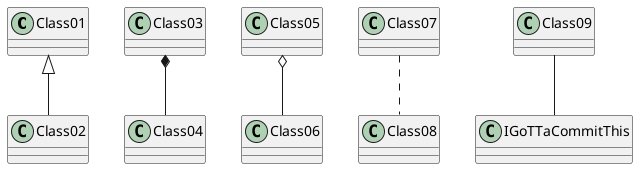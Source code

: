 @startuml test
Class01 <|-- Class02
Class03 *-- Class04
Class05 o-- Class06
Class07 .. Class08
Class09 -- IGoTTaCommitThis
@enduml
